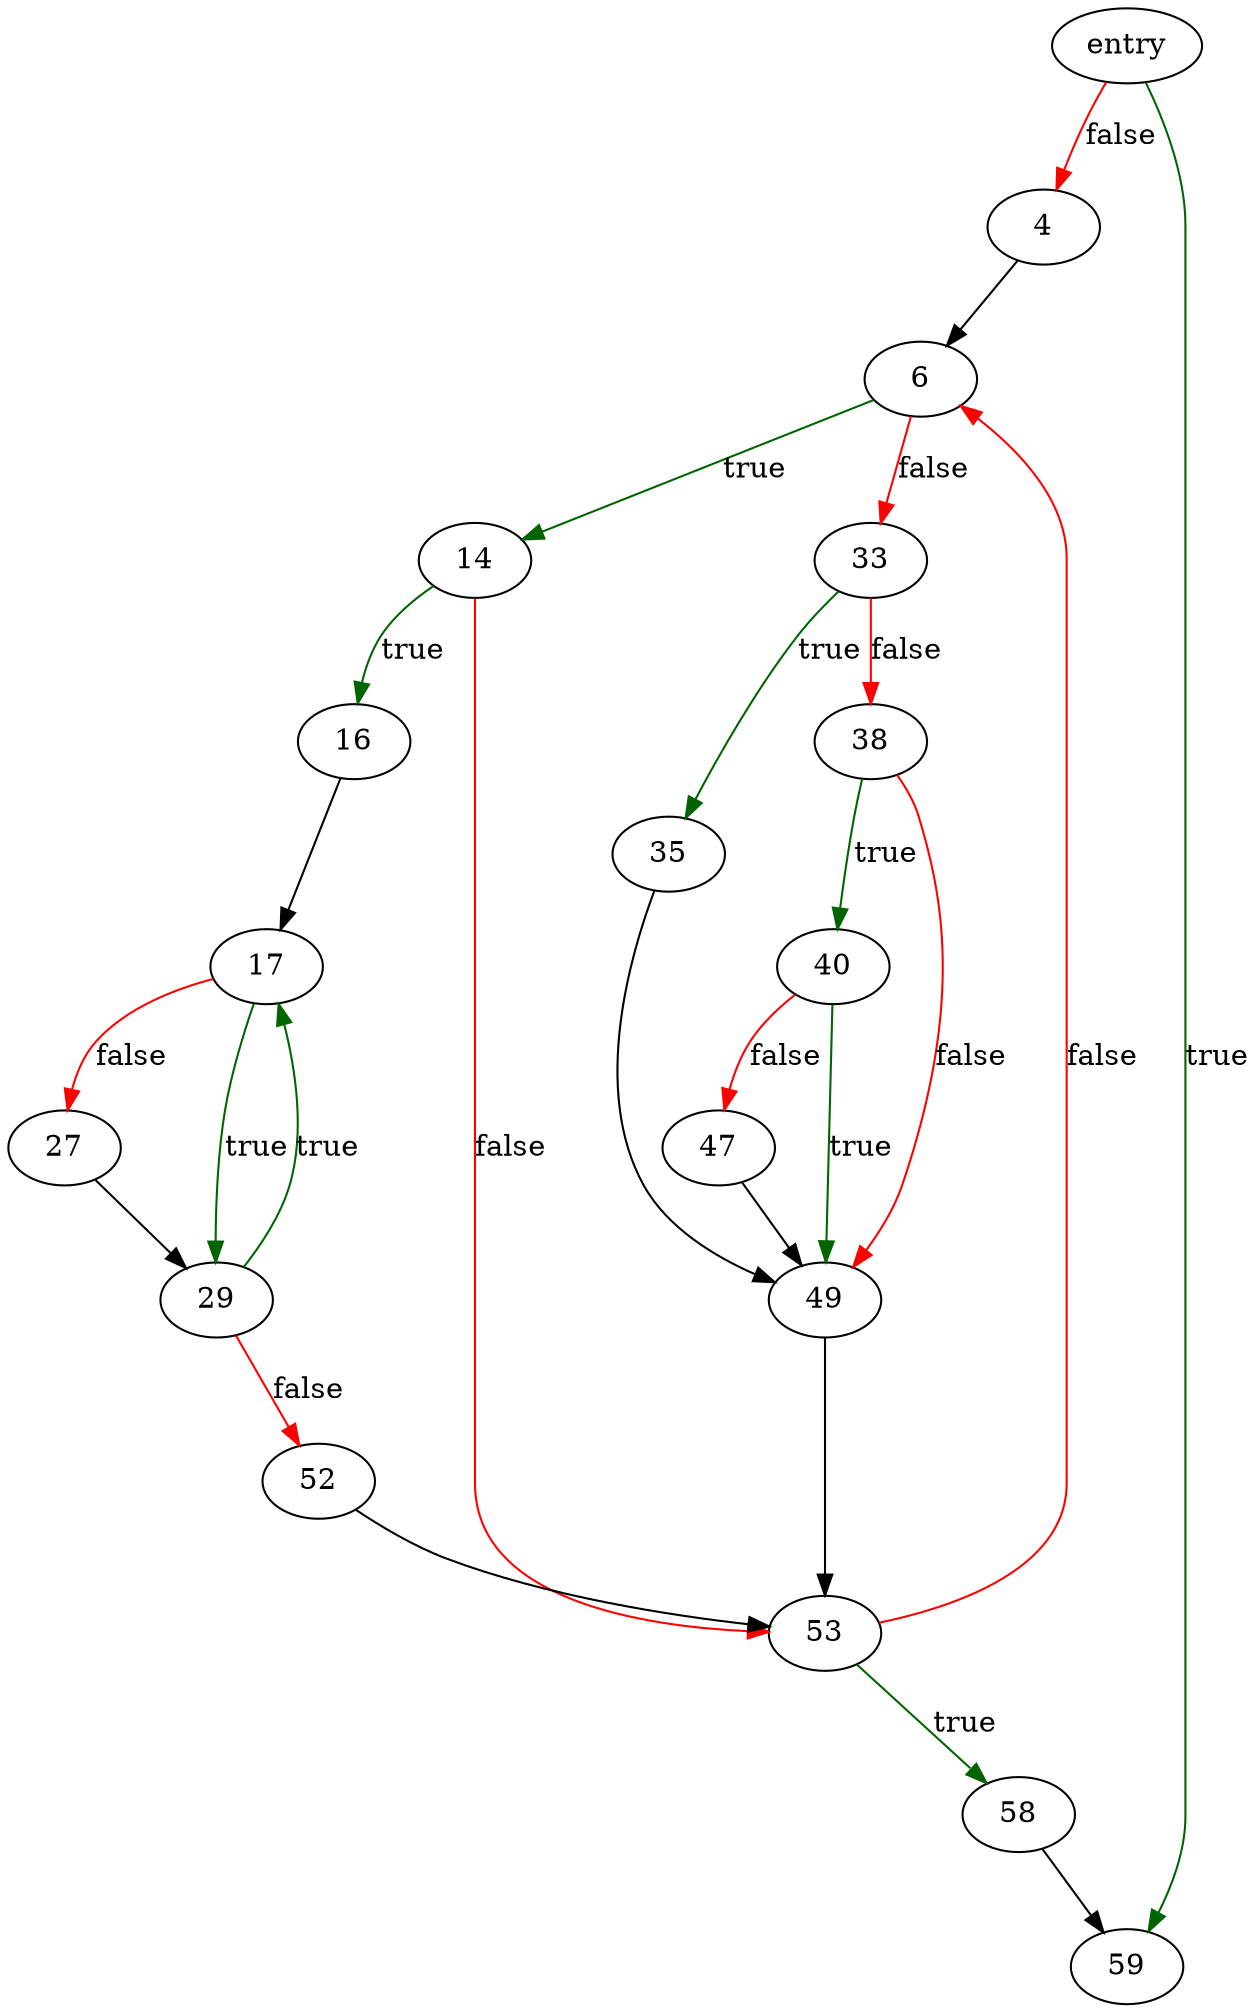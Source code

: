 digraph "copy_with_block" {
	// Node definitions.
	2 [label=entry];
	4;
	6;
	14;
	16;
	17;
	27;
	29;
	33;
	35;
	38;
	40;
	47;
	49;
	52;
	53;
	58;
	59;

	// Edge definitions.
	2 -> 4 [
		color=red
		label=false
	];
	2 -> 59 [
		color=darkgreen
		label=true
	];
	4 -> 6;
	6 -> 14 [
		color=darkgreen
		label=true
	];
	6 -> 33 [
		color=red
		label=false
	];
	14 -> 16 [
		color=darkgreen
		label=true
	];
	14 -> 53 [
		color=red
		label=false
	];
	16 -> 17;
	17 -> 27 [
		color=red
		label=false
	];
	17 -> 29 [
		color=darkgreen
		label=true
	];
	27 -> 29;
	29 -> 17 [
		color=darkgreen
		label=true
	];
	29 -> 52 [
		color=red
		label=false
	];
	33 -> 35 [
		color=darkgreen
		label=true
	];
	33 -> 38 [
		color=red
		label=false
	];
	35 -> 49;
	38 -> 40 [
		color=darkgreen
		label=true
	];
	38 -> 49 [
		color=red
		label=false
	];
	40 -> 47 [
		color=red
		label=false
	];
	40 -> 49 [
		color=darkgreen
		label=true
	];
	47 -> 49;
	49 -> 53;
	52 -> 53;
	53 -> 6 [
		color=red
		label=false
	];
	53 -> 58 [
		color=darkgreen
		label=true
	];
	58 -> 59;
}
